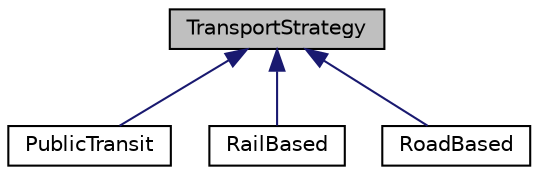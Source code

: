 digraph "TransportStrategy"
{
 // LATEX_PDF_SIZE
  edge [fontname="Helvetica",fontsize="10",labelfontname="Helvetica",labelfontsize="10"];
  node [fontname="Helvetica",fontsize="10",shape=record];
  Node1 [label="TransportStrategy",height=0.2,width=0.4,color="black", fillcolor="grey75", style="filled", fontcolor="black",tooltip=" "];
  Node1 -> Node2 [dir="back",color="midnightblue",fontsize="10",style="solid"];
  Node2 [label="PublicTransit",height=0.2,width=0.4,color="black", fillcolor="white", style="filled",URL="$classPublicTransit.html",tooltip=" "];
  Node1 -> Node3 [dir="back",color="midnightblue",fontsize="10",style="solid"];
  Node3 [label="RailBased",height=0.2,width=0.4,color="black", fillcolor="white", style="filled",URL="$classRailBased.html",tooltip=" "];
  Node1 -> Node4 [dir="back",color="midnightblue",fontsize="10",style="solid"];
  Node4 [label="RoadBased",height=0.2,width=0.4,color="black", fillcolor="white", style="filled",URL="$classRoadBased.html",tooltip=" "];
}
